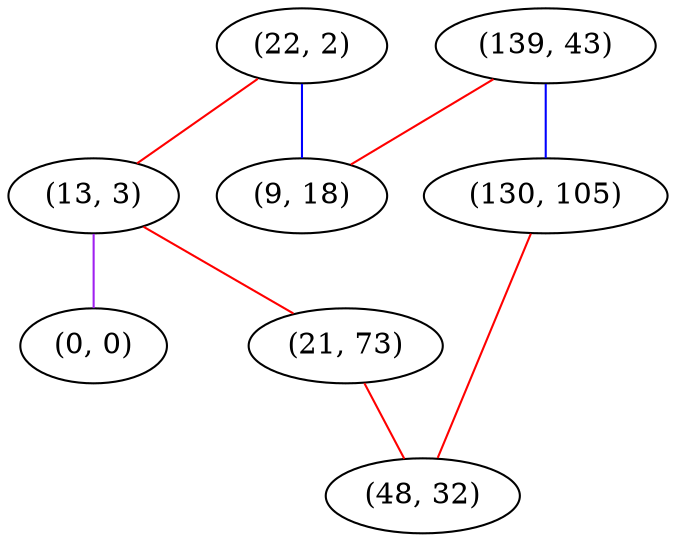 graph "" {
"(22, 2)";
"(139, 43)";
"(130, 105)";
"(13, 3)";
"(0, 0)";
"(21, 73)";
"(48, 32)";
"(9, 18)";
"(22, 2)" -- "(9, 18)"  [color=blue, key=0, weight=3];
"(22, 2)" -- "(13, 3)"  [color=red, key=0, weight=1];
"(139, 43)" -- "(9, 18)"  [color=red, key=0, weight=1];
"(139, 43)" -- "(130, 105)"  [color=blue, key=0, weight=3];
"(130, 105)" -- "(48, 32)"  [color=red, key=0, weight=1];
"(13, 3)" -- "(21, 73)"  [color=red, key=0, weight=1];
"(13, 3)" -- "(0, 0)"  [color=purple, key=0, weight=4];
"(21, 73)" -- "(48, 32)"  [color=red, key=0, weight=1];
}
